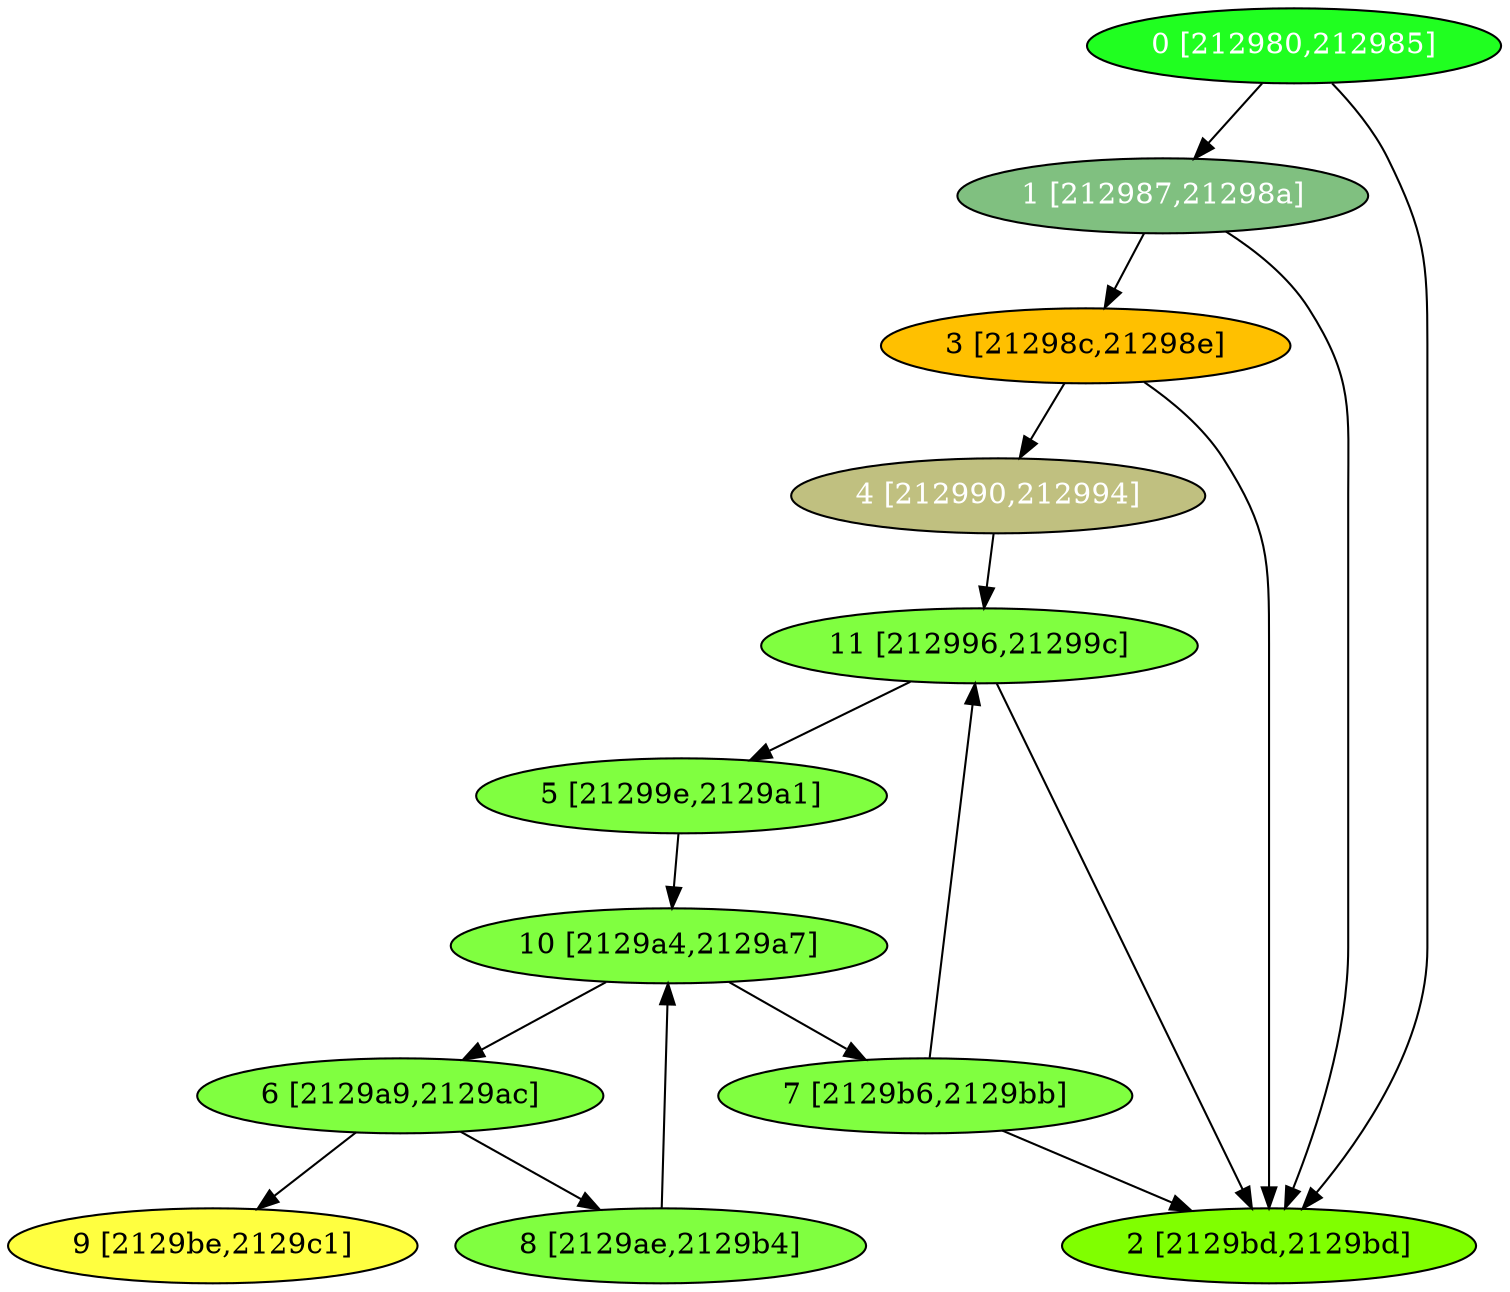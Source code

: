 diGraph libnss3{
	libnss3_0  [style=filled fillcolor="#20FF20" fontcolor="#ffffff" shape=oval label="0 [212980,212985]"]
	libnss3_1  [style=filled fillcolor="#80C080" fontcolor="#ffffff" shape=oval label="1 [212987,21298a]"]
	libnss3_2  [style=filled fillcolor="#80FF00" fontcolor="#000000" shape=oval label="2 [2129bd,2129bd]"]
	libnss3_3  [style=filled fillcolor="#FFC000" fontcolor="#000000" shape=oval label="3 [21298c,21298e]"]
	libnss3_4  [style=filled fillcolor="#C0C080" fontcolor="#ffffff" shape=oval label="4 [212990,212994]"]
	libnss3_5  [style=filled fillcolor="#80FF40" fontcolor="#000000" shape=oval label="5 [21299e,2129a1]"]
	libnss3_6  [style=filled fillcolor="#80FF40" fontcolor="#000000" shape=oval label="6 [2129a9,2129ac]"]
	libnss3_7  [style=filled fillcolor="#80FF40" fontcolor="#000000" shape=oval label="7 [2129b6,2129bb]"]
	libnss3_8  [style=filled fillcolor="#80FF40" fontcolor="#000000" shape=oval label="8 [2129ae,2129b4]"]
	libnss3_9  [style=filled fillcolor="#FFFF40" fontcolor="#000000" shape=oval label="9 [2129be,2129c1]"]
	libnss3_a  [style=filled fillcolor="#80FF40" fontcolor="#000000" shape=oval label="10 [2129a4,2129a7]"]
	libnss3_b  [style=filled fillcolor="#80FF40" fontcolor="#000000" shape=oval label="11 [212996,21299c]"]

	libnss3_0 -> libnss3_1
	libnss3_0 -> libnss3_2
	libnss3_1 -> libnss3_2
	libnss3_1 -> libnss3_3
	libnss3_3 -> libnss3_2
	libnss3_3 -> libnss3_4
	libnss3_4 -> libnss3_b
	libnss3_5 -> libnss3_a
	libnss3_6 -> libnss3_8
	libnss3_6 -> libnss3_9
	libnss3_7 -> libnss3_2
	libnss3_7 -> libnss3_b
	libnss3_8 -> libnss3_a
	libnss3_a -> libnss3_6
	libnss3_a -> libnss3_7
	libnss3_b -> libnss3_2
	libnss3_b -> libnss3_5
}